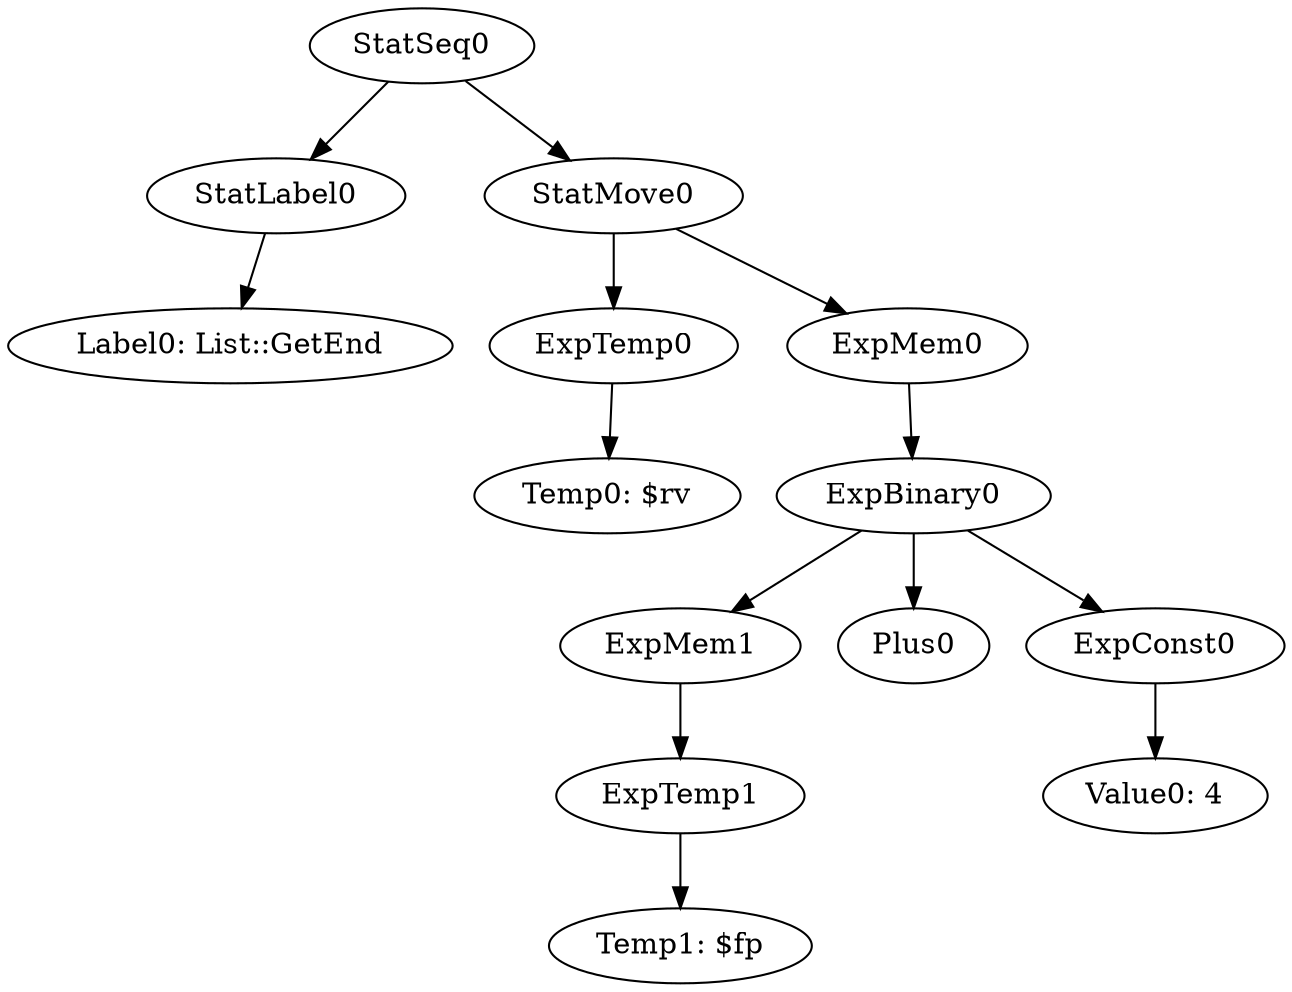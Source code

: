 digraph {
	ordering = out;
	ExpMem0 -> ExpBinary0;
	ExpMem1 -> ExpTemp1;
	ExpTemp1 -> "Temp1: $fp";
	ExpConst0 -> "Value0: 4";
	StatLabel0 -> "Label0: List::GetEnd";
	StatSeq0 -> StatLabel0;
	StatSeq0 -> StatMove0;
	ExpTemp0 -> "Temp0: $rv";
	ExpBinary0 -> ExpMem1;
	ExpBinary0 -> Plus0;
	ExpBinary0 -> ExpConst0;
	StatMove0 -> ExpTemp0;
	StatMove0 -> ExpMem0;
}

